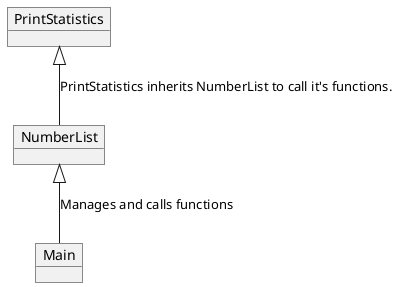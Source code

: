@startuml
object NumberList
object Main
object PrintStatistics

NumberList <|-- Main :Manages and calls functions
PrintStatistics <|-- NumberList:PrintStatistics inherits NumberList to call it's functions.
@enduml